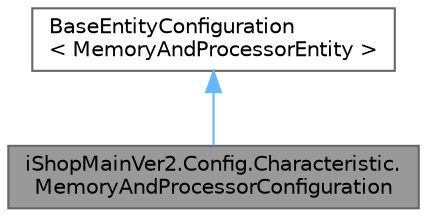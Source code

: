 digraph "iShopMainVer2.Config.Characteristic.MemoryAndProcessorConfiguration"
{
 // LATEX_PDF_SIZE
  bgcolor="transparent";
  edge [fontname=Helvetica,fontsize=10,labelfontname=Helvetica,labelfontsize=10];
  node [fontname=Helvetica,fontsize=10,shape=box,height=0.2,width=0.4];
  Node1 [id="Node000001",label="iShopMainVer2.Config.Characteristic.\lMemoryAndProcessorConfiguration",height=0.2,width=0.4,color="gray40", fillcolor="grey60", style="filled", fontcolor="black",tooltip=" "];
  Node2 -> Node1 [id="edge1_Node000001_Node000002",dir="back",color="steelblue1",style="solid",tooltip=" "];
  Node2 [id="Node000002",label="BaseEntityConfiguration\l\< MemoryAndProcessorEntity \>",height=0.2,width=0.4,color="gray40", fillcolor="white", style="filled",URL="$classi_shop_main_ver2_1_1_config_1_1_base_entity_configuration.html",tooltip=" "];
}
